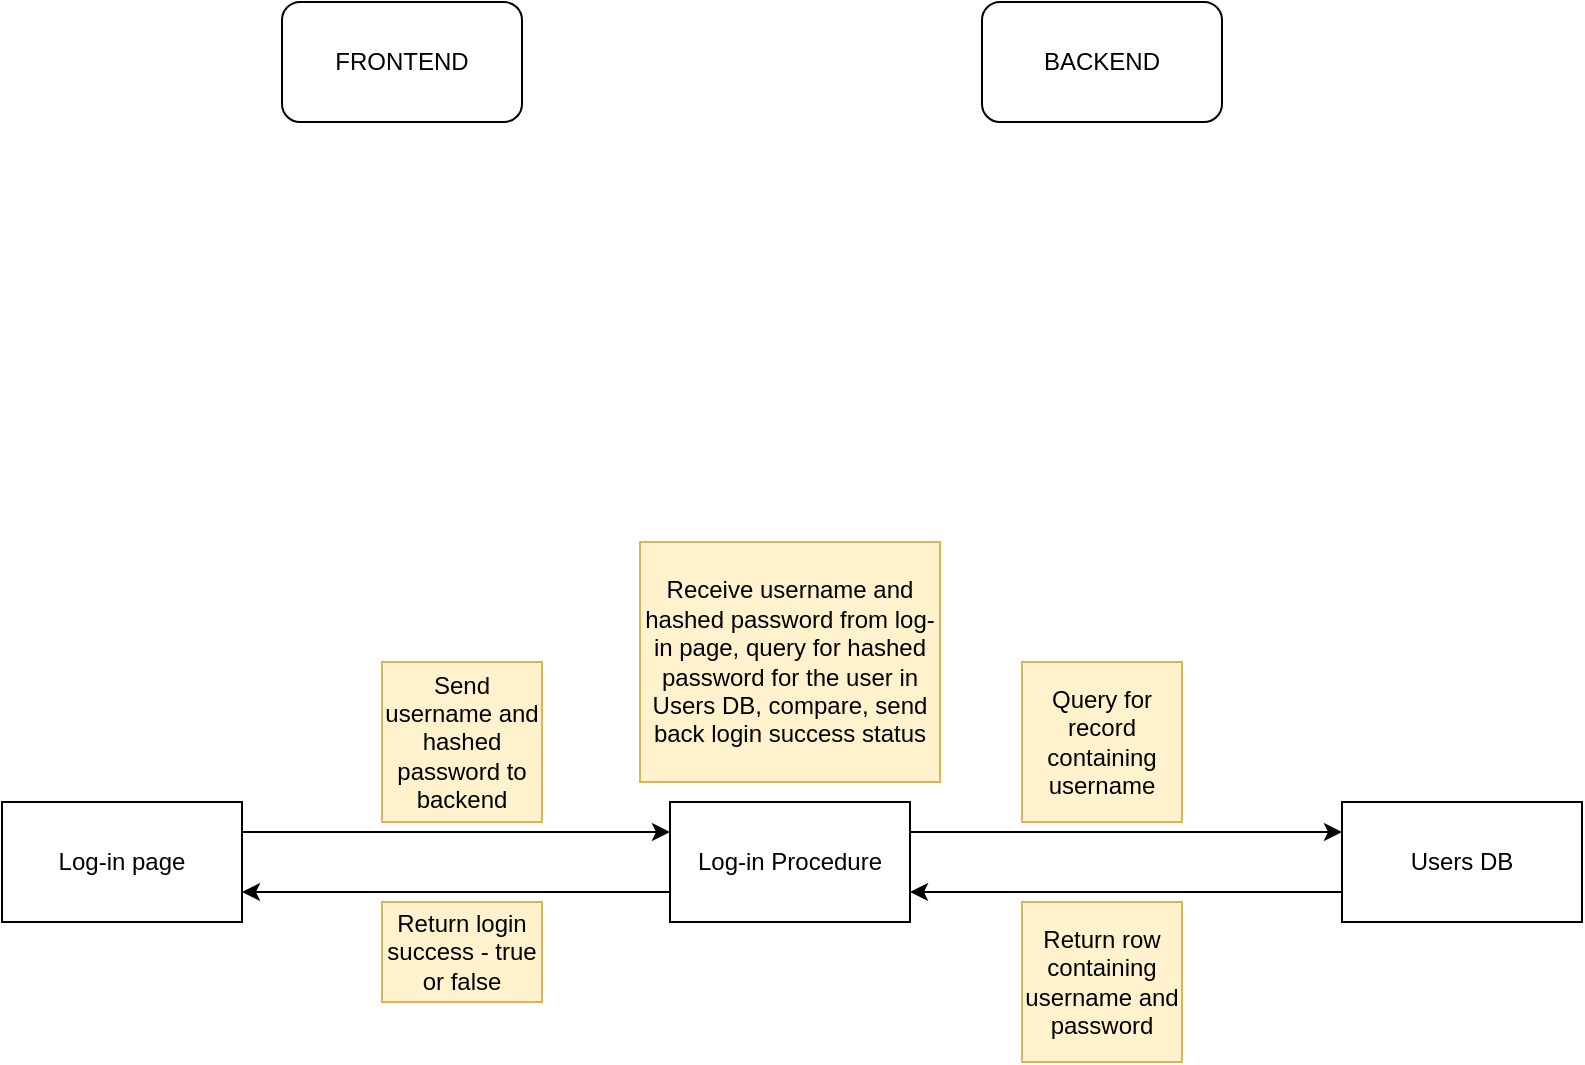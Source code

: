 <mxfile version="20.0.0" type="github">
  <diagram id="yQDdEbPtrPQwiZkuuEwM" name="Page-1">
    <mxGraphModel dx="1421" dy="820" grid="1" gridSize="10" guides="1" tooltips="1" connect="1" arrows="1" fold="1" page="1" pageScale="1" pageWidth="827" pageHeight="1169" math="0" shadow="0">
      <root>
        <mxCell id="0" />
        <mxCell id="1" parent="0" />
        <mxCell id="Dc0kg1THhUlDwpH7CBld-1" value="FRONTEND" style="rounded=1;whiteSpace=wrap;html=1;" vertex="1" parent="1">
          <mxGeometry x="160" y="120" width="120" height="60" as="geometry" />
        </mxCell>
        <mxCell id="Dc0kg1THhUlDwpH7CBld-2" value="BACKEND" style="rounded=1;whiteSpace=wrap;html=1;" vertex="1" parent="1">
          <mxGeometry x="510" y="120" width="120" height="60" as="geometry" />
        </mxCell>
        <mxCell id="Dc0kg1THhUlDwpH7CBld-11" style="edgeStyle=orthogonalEdgeStyle;rounded=0;orthogonalLoop=1;jettySize=auto;html=1;exitX=1;exitY=0.25;exitDx=0;exitDy=0;entryX=0;entryY=0.25;entryDx=0;entryDy=0;" edge="1" parent="1" source="Dc0kg1THhUlDwpH7CBld-3" target="Dc0kg1THhUlDwpH7CBld-5">
          <mxGeometry relative="1" as="geometry" />
        </mxCell>
        <mxCell id="Dc0kg1THhUlDwpH7CBld-3" value="Log-in page" style="rounded=0;whiteSpace=wrap;html=1;" vertex="1" parent="1">
          <mxGeometry x="20" y="520" width="120" height="60" as="geometry" />
        </mxCell>
        <mxCell id="Dc0kg1THhUlDwpH7CBld-10" style="edgeStyle=orthogonalEdgeStyle;rounded=0;orthogonalLoop=1;jettySize=auto;html=1;exitX=0;exitY=0.75;exitDx=0;exitDy=0;entryX=1;entryY=0.75;entryDx=0;entryDy=0;" edge="1" parent="1" source="Dc0kg1THhUlDwpH7CBld-4" target="Dc0kg1THhUlDwpH7CBld-5">
          <mxGeometry relative="1" as="geometry" />
        </mxCell>
        <mxCell id="Dc0kg1THhUlDwpH7CBld-4" value="Users DB" style="rounded=0;whiteSpace=wrap;html=1;" vertex="1" parent="1">
          <mxGeometry x="690" y="520" width="120" height="60" as="geometry" />
        </mxCell>
        <mxCell id="Dc0kg1THhUlDwpH7CBld-9" style="edgeStyle=orthogonalEdgeStyle;rounded=0;orthogonalLoop=1;jettySize=auto;html=1;exitX=1;exitY=0.25;exitDx=0;exitDy=0;entryX=0;entryY=0.25;entryDx=0;entryDy=0;" edge="1" parent="1" source="Dc0kg1THhUlDwpH7CBld-5" target="Dc0kg1THhUlDwpH7CBld-4">
          <mxGeometry relative="1" as="geometry" />
        </mxCell>
        <mxCell id="Dc0kg1THhUlDwpH7CBld-12" style="edgeStyle=orthogonalEdgeStyle;rounded=0;orthogonalLoop=1;jettySize=auto;html=1;exitX=0;exitY=0.75;exitDx=0;exitDy=0;entryX=1;entryY=0.75;entryDx=0;entryDy=0;" edge="1" parent="1" source="Dc0kg1THhUlDwpH7CBld-5" target="Dc0kg1THhUlDwpH7CBld-3">
          <mxGeometry relative="1" as="geometry" />
        </mxCell>
        <mxCell id="Dc0kg1THhUlDwpH7CBld-5" value="Log-in Procedure" style="rounded=0;whiteSpace=wrap;html=1;" vertex="1" parent="1">
          <mxGeometry x="354" y="520" width="120" height="60" as="geometry" />
        </mxCell>
        <mxCell id="Dc0kg1THhUlDwpH7CBld-14" value="&lt;div&gt;Send username and hashed password to backend&lt;br&gt;&lt;/div&gt;" style="rounded=0;whiteSpace=wrap;html=1;fillColor=#fff2cc;strokeColor=#d6b656;align=center;" vertex="1" parent="1">
          <mxGeometry x="210" y="450" width="80" height="80" as="geometry" />
        </mxCell>
        <mxCell id="Dc0kg1THhUlDwpH7CBld-15" value="Return login success - true or false" style="rounded=0;whiteSpace=wrap;html=1;fillColor=#fff2cc;strokeColor=#d6b656;" vertex="1" parent="1">
          <mxGeometry x="210" y="570" width="80" height="50" as="geometry" />
        </mxCell>
        <mxCell id="Dc0kg1THhUlDwpH7CBld-16" value="Query for record containing username" style="rounded=0;whiteSpace=wrap;html=1;fillColor=#fff2cc;strokeColor=#d6b656;" vertex="1" parent="1">
          <mxGeometry x="530" y="450" width="80" height="80" as="geometry" />
        </mxCell>
        <mxCell id="Dc0kg1THhUlDwpH7CBld-17" value="Return row containing username and password" style="rounded=0;whiteSpace=wrap;html=1;fillColor=#fff2cc;strokeColor=#d6b656;" vertex="1" parent="1">
          <mxGeometry x="530" y="570" width="80" height="80" as="geometry" />
        </mxCell>
        <mxCell id="Dc0kg1THhUlDwpH7CBld-18" value="Receive username and hashed password from log-in page, query for hashed password for the user in Users DB, compare, send back login success status" style="rounded=0;whiteSpace=wrap;html=1;fillColor=#fff2cc;strokeColor=#d6b656;" vertex="1" parent="1">
          <mxGeometry x="339" y="390" width="150" height="120" as="geometry" />
        </mxCell>
      </root>
    </mxGraphModel>
  </diagram>
</mxfile>
